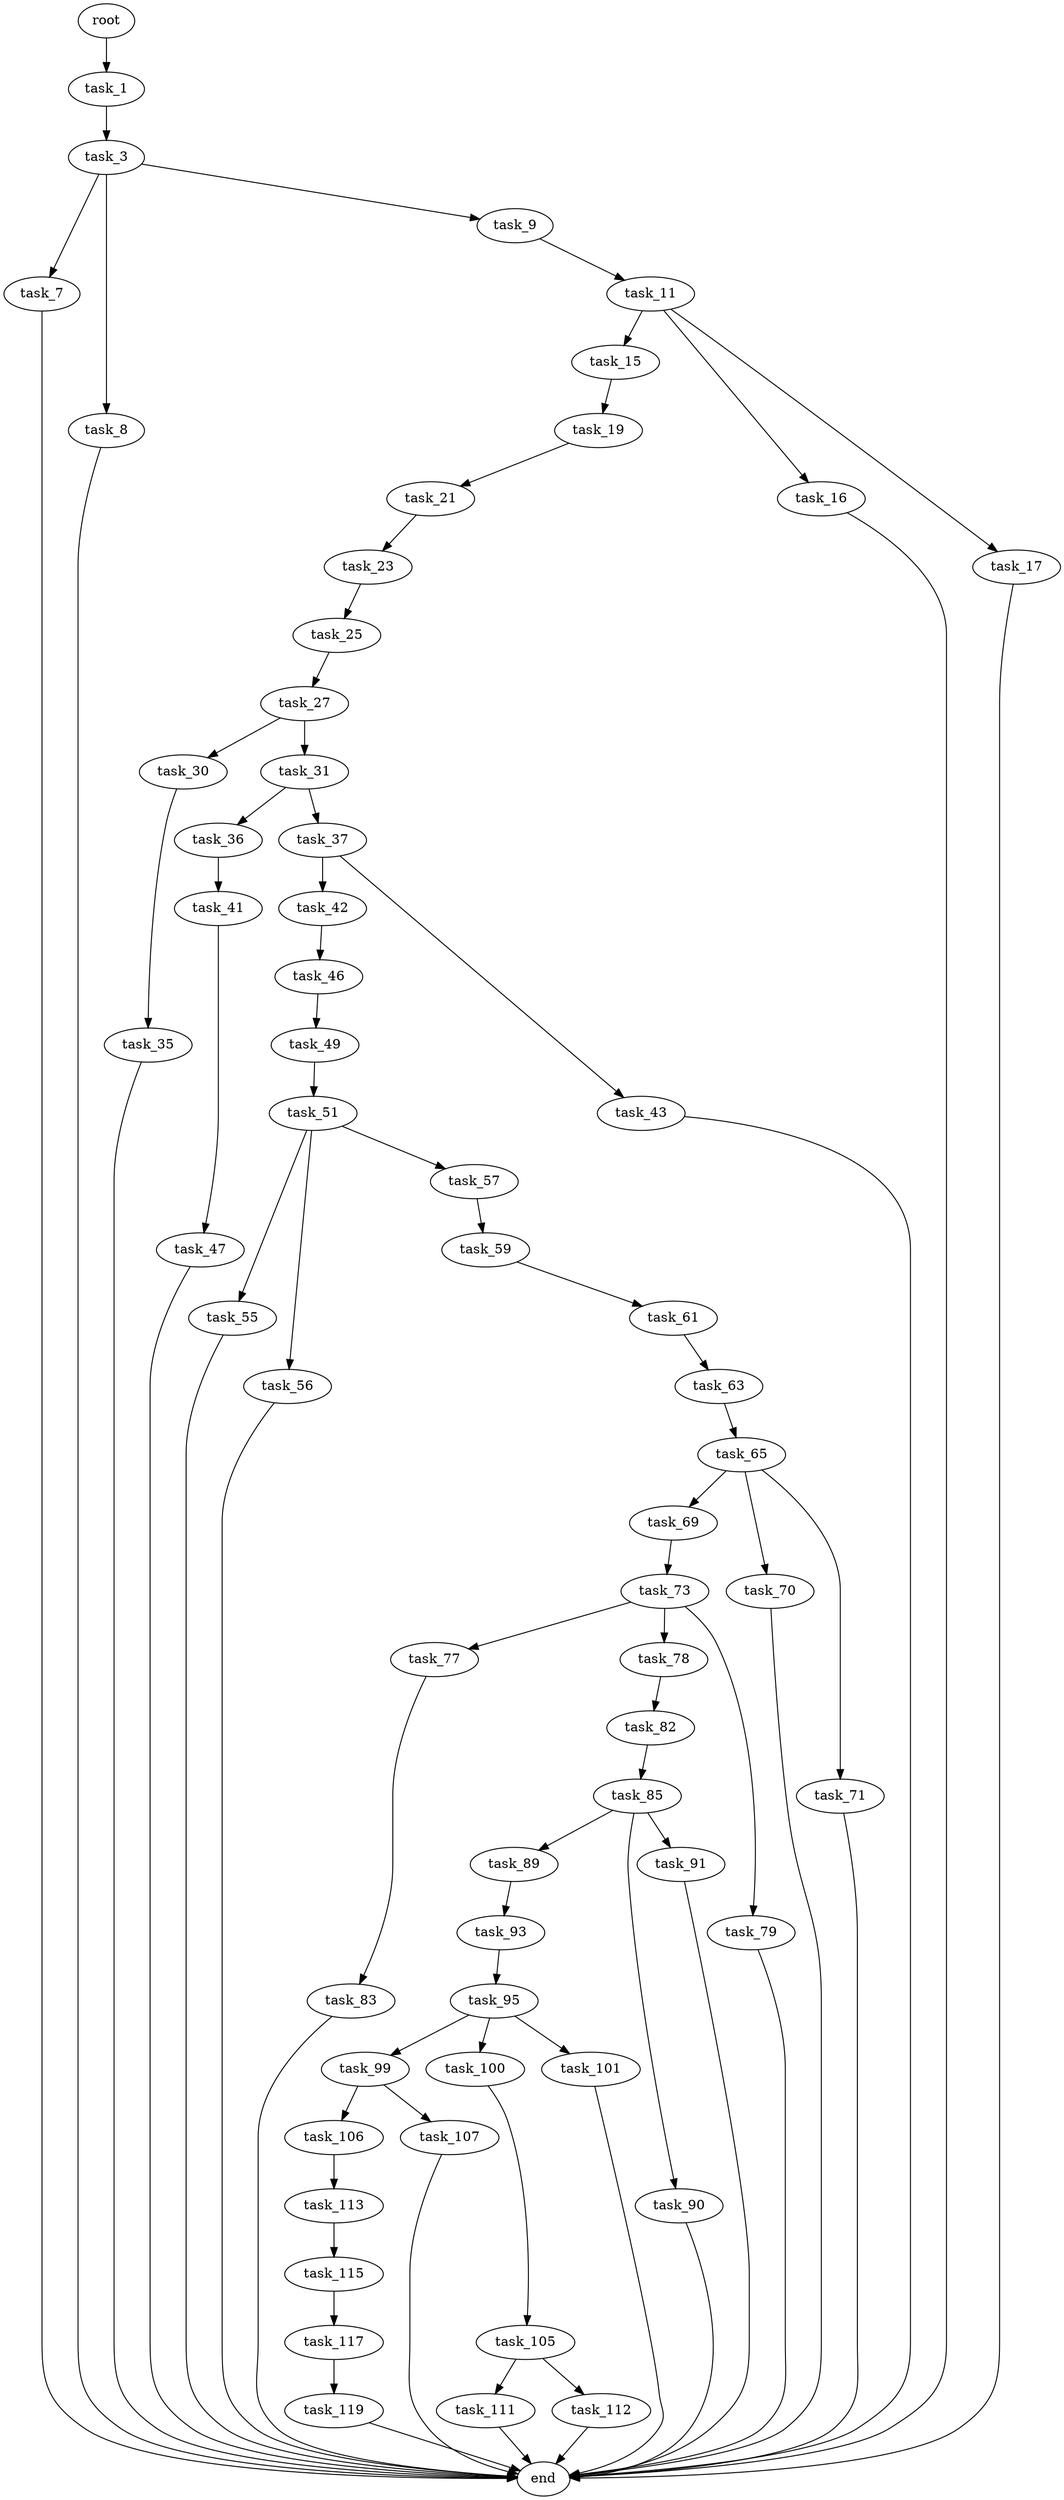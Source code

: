 digraph G {
  root [size="0.000000"];
  task_1 [size="31799774377.000000"];
  task_3 [size="210073410136.000000"];
  task_7 [size="210055842086.000000"];
  task_8 [size="35824964585.000000"];
  task_9 [size="3099091535.000000"];
  end [size="0.000000"];
  task_11 [size="782757789696.000000"];
  task_15 [size="134217728000.000000"];
  task_16 [size="134217728000.000000"];
  task_17 [size="7490456524.000000"];
  task_19 [size="545126633428.000000"];
  task_21 [size="27495073400.000000"];
  task_23 [size="28991029248.000000"];
  task_25 [size="123784199220.000000"];
  task_27 [size="726952952670.000000"];
  task_30 [size="782757789696.000000"];
  task_31 [size="190383845911.000000"];
  task_35 [size="17780334518.000000"];
  task_36 [size="626478444103.000000"];
  task_37 [size="3914895803.000000"];
  task_41 [size="50941260481.000000"];
  task_42 [size="265394079738.000000"];
  task_43 [size="68719476736.000000"];
  task_47 [size="9529291364.000000"];
  task_46 [size="423059133460.000000"];
  task_49 [size="8589934592.000000"];
  task_51 [size="1774557784.000000"];
  task_55 [size="405681616513.000000"];
  task_56 [size="44372441827.000000"];
  task_57 [size="2618360272.000000"];
  task_59 [size="134217728000.000000"];
  task_61 [size="357302616206.000000"];
  task_63 [size="8589934592.000000"];
  task_65 [size="24618379853.000000"];
  task_69 [size="231928233984.000000"];
  task_70 [size="8589934592.000000"];
  task_71 [size="1926490912.000000"];
  task_73 [size="368293445632.000000"];
  task_77 [size="180247793075.000000"];
  task_78 [size="1069317313161.000000"];
  task_79 [size="368293445632.000000"];
  task_83 [size="1978778374.000000"];
  task_82 [size="368293445632.000000"];
  task_85 [size="368293445632.000000"];
  task_89 [size="379629294282.000000"];
  task_90 [size="257565476977.000000"];
  task_91 [size="368293445632.000000"];
  task_93 [size="1800044098.000000"];
  task_95 [size="280007838.000000"];
  task_99 [size="26482207192.000000"];
  task_100 [size="8163425110.000000"];
  task_101 [size="762020314.000000"];
  task_106 [size="545328530582.000000"];
  task_107 [size="49798817728.000000"];
  task_105 [size="8589934592.000000"];
  task_111 [size="1299612965081.000000"];
  task_112 [size="8589934592.000000"];
  task_113 [size="81408383397.000000"];
  task_115 [size="68719476736.000000"];
  task_117 [size="1071964832.000000"];
  task_119 [size="164062645502.000000"];

  root -> task_1 [size="1.000000"];
  task_1 -> task_3 [size="33554432.000000"];
  task_3 -> task_7 [size="301989888.000000"];
  task_3 -> task_8 [size="301989888.000000"];
  task_3 -> task_9 [size="301989888.000000"];
  task_7 -> end [size="1.000000"];
  task_8 -> end [size="1.000000"];
  task_9 -> task_11 [size="134217728.000000"];
  task_11 -> task_15 [size="679477248.000000"];
  task_11 -> task_16 [size="679477248.000000"];
  task_11 -> task_17 [size="679477248.000000"];
  task_15 -> task_19 [size="209715200.000000"];
  task_16 -> end [size="1.000000"];
  task_17 -> end [size="1.000000"];
  task_19 -> task_21 [size="536870912.000000"];
  task_21 -> task_23 [size="536870912.000000"];
  task_23 -> task_25 [size="75497472.000000"];
  task_25 -> task_27 [size="134217728.000000"];
  task_27 -> task_30 [size="838860800.000000"];
  task_27 -> task_31 [size="838860800.000000"];
  task_30 -> task_35 [size="679477248.000000"];
  task_31 -> task_36 [size="679477248.000000"];
  task_31 -> task_37 [size="679477248.000000"];
  task_35 -> end [size="1.000000"];
  task_36 -> task_41 [size="679477248.000000"];
  task_37 -> task_42 [size="75497472.000000"];
  task_37 -> task_43 [size="75497472.000000"];
  task_41 -> task_47 [size="838860800.000000"];
  task_42 -> task_46 [size="301989888.000000"];
  task_43 -> end [size="1.000000"];
  task_47 -> end [size="1.000000"];
  task_46 -> task_49 [size="301989888.000000"];
  task_49 -> task_51 [size="33554432.000000"];
  task_51 -> task_55 [size="33554432.000000"];
  task_51 -> task_56 [size="33554432.000000"];
  task_51 -> task_57 [size="33554432.000000"];
  task_55 -> end [size="1.000000"];
  task_56 -> end [size="1.000000"];
  task_57 -> task_59 [size="209715200.000000"];
  task_59 -> task_61 [size="209715200.000000"];
  task_61 -> task_63 [size="411041792.000000"];
  task_63 -> task_65 [size="33554432.000000"];
  task_65 -> task_69 [size="679477248.000000"];
  task_65 -> task_70 [size="679477248.000000"];
  task_65 -> task_71 [size="679477248.000000"];
  task_69 -> task_73 [size="301989888.000000"];
  task_70 -> end [size="1.000000"];
  task_71 -> end [size="1.000000"];
  task_73 -> task_77 [size="411041792.000000"];
  task_73 -> task_78 [size="411041792.000000"];
  task_73 -> task_79 [size="411041792.000000"];
  task_77 -> task_83 [size="209715200.000000"];
  task_78 -> task_82 [size="838860800.000000"];
  task_79 -> end [size="1.000000"];
  task_83 -> end [size="1.000000"];
  task_82 -> task_85 [size="411041792.000000"];
  task_85 -> task_89 [size="411041792.000000"];
  task_85 -> task_90 [size="411041792.000000"];
  task_85 -> task_91 [size="411041792.000000"];
  task_89 -> task_93 [size="301989888.000000"];
  task_90 -> end [size="1.000000"];
  task_91 -> end [size="1.000000"];
  task_93 -> task_95 [size="33554432.000000"];
  task_95 -> task_99 [size="33554432.000000"];
  task_95 -> task_100 [size="33554432.000000"];
  task_95 -> task_101 [size="33554432.000000"];
  task_99 -> task_106 [size="679477248.000000"];
  task_99 -> task_107 [size="679477248.000000"];
  task_100 -> task_105 [size="134217728.000000"];
  task_101 -> end [size="1.000000"];
  task_106 -> task_113 [size="838860800.000000"];
  task_107 -> end [size="1.000000"];
  task_105 -> task_111 [size="33554432.000000"];
  task_105 -> task_112 [size="33554432.000000"];
  task_111 -> end [size="1.000000"];
  task_112 -> end [size="1.000000"];
  task_113 -> task_115 [size="75497472.000000"];
  task_115 -> task_117 [size="134217728.000000"];
  task_117 -> task_119 [size="75497472.000000"];
  task_119 -> end [size="1.000000"];
}
